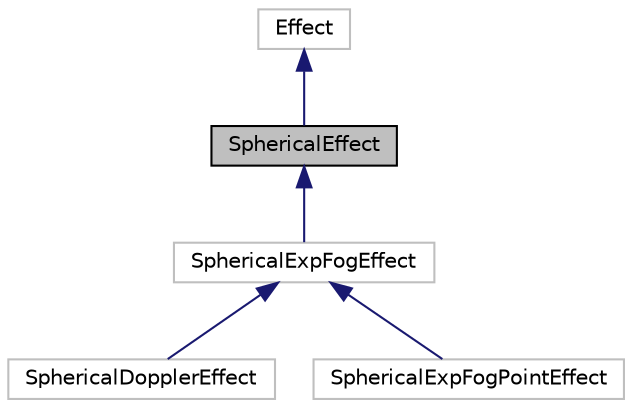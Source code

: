 digraph "SphericalEffect"
{
 // LATEX_PDF_SIZE
  edge [fontname="Helvetica",fontsize="10",labelfontname="Helvetica",labelfontsize="10"];
  node [fontname="Helvetica",fontsize="10",shape=record];
  Node1 [label="SphericalEffect",height=0.2,width=0.4,color="black", fillcolor="grey75", style="filled", fontcolor="black",tooltip=" "];
  Node2 -> Node1 [dir="back",color="midnightblue",fontsize="10",style="solid",fontname="Helvetica"];
  Node2 [label="Effect",height=0.2,width=0.4,color="grey75", fillcolor="white", style="filled",URL="$class_effect.html",tooltip=" "];
  Node1 -> Node3 [dir="back",color="midnightblue",fontsize="10",style="solid",fontname="Helvetica"];
  Node3 [label="SphericalExpFogEffect",height=0.2,width=0.4,color="grey75", fillcolor="white", style="filled",URL="$class_spherical_exp_fog_effect.html",tooltip=" "];
  Node3 -> Node4 [dir="back",color="midnightblue",fontsize="10",style="solid",fontname="Helvetica"];
  Node4 [label="SphericalDopplerEffect",height=0.2,width=0.4,color="grey75", fillcolor="white", style="filled",URL="$class_spherical_doppler_effect.html",tooltip=" "];
  Node3 -> Node5 [dir="back",color="midnightblue",fontsize="10",style="solid",fontname="Helvetica"];
  Node5 [label="SphericalExpFogPointEffect",height=0.2,width=0.4,color="grey75", fillcolor="white", style="filled",URL="$class_spherical_exp_fog_point_effect.html",tooltip=" "];
}
